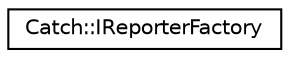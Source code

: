 digraph "Graphical Class Hierarchy"
{
  edge [fontname="Helvetica",fontsize="10",labelfontname="Helvetica",labelfontsize="10"];
  node [fontname="Helvetica",fontsize="10",shape=record];
  rankdir="LR";
  Node1 [label="Catch::IReporterFactory",height=0.2,width=0.4,color="black", fillcolor="white", style="filled",URL="$db/ddf/structCatch_1_1IReporterFactory.html"];
}
